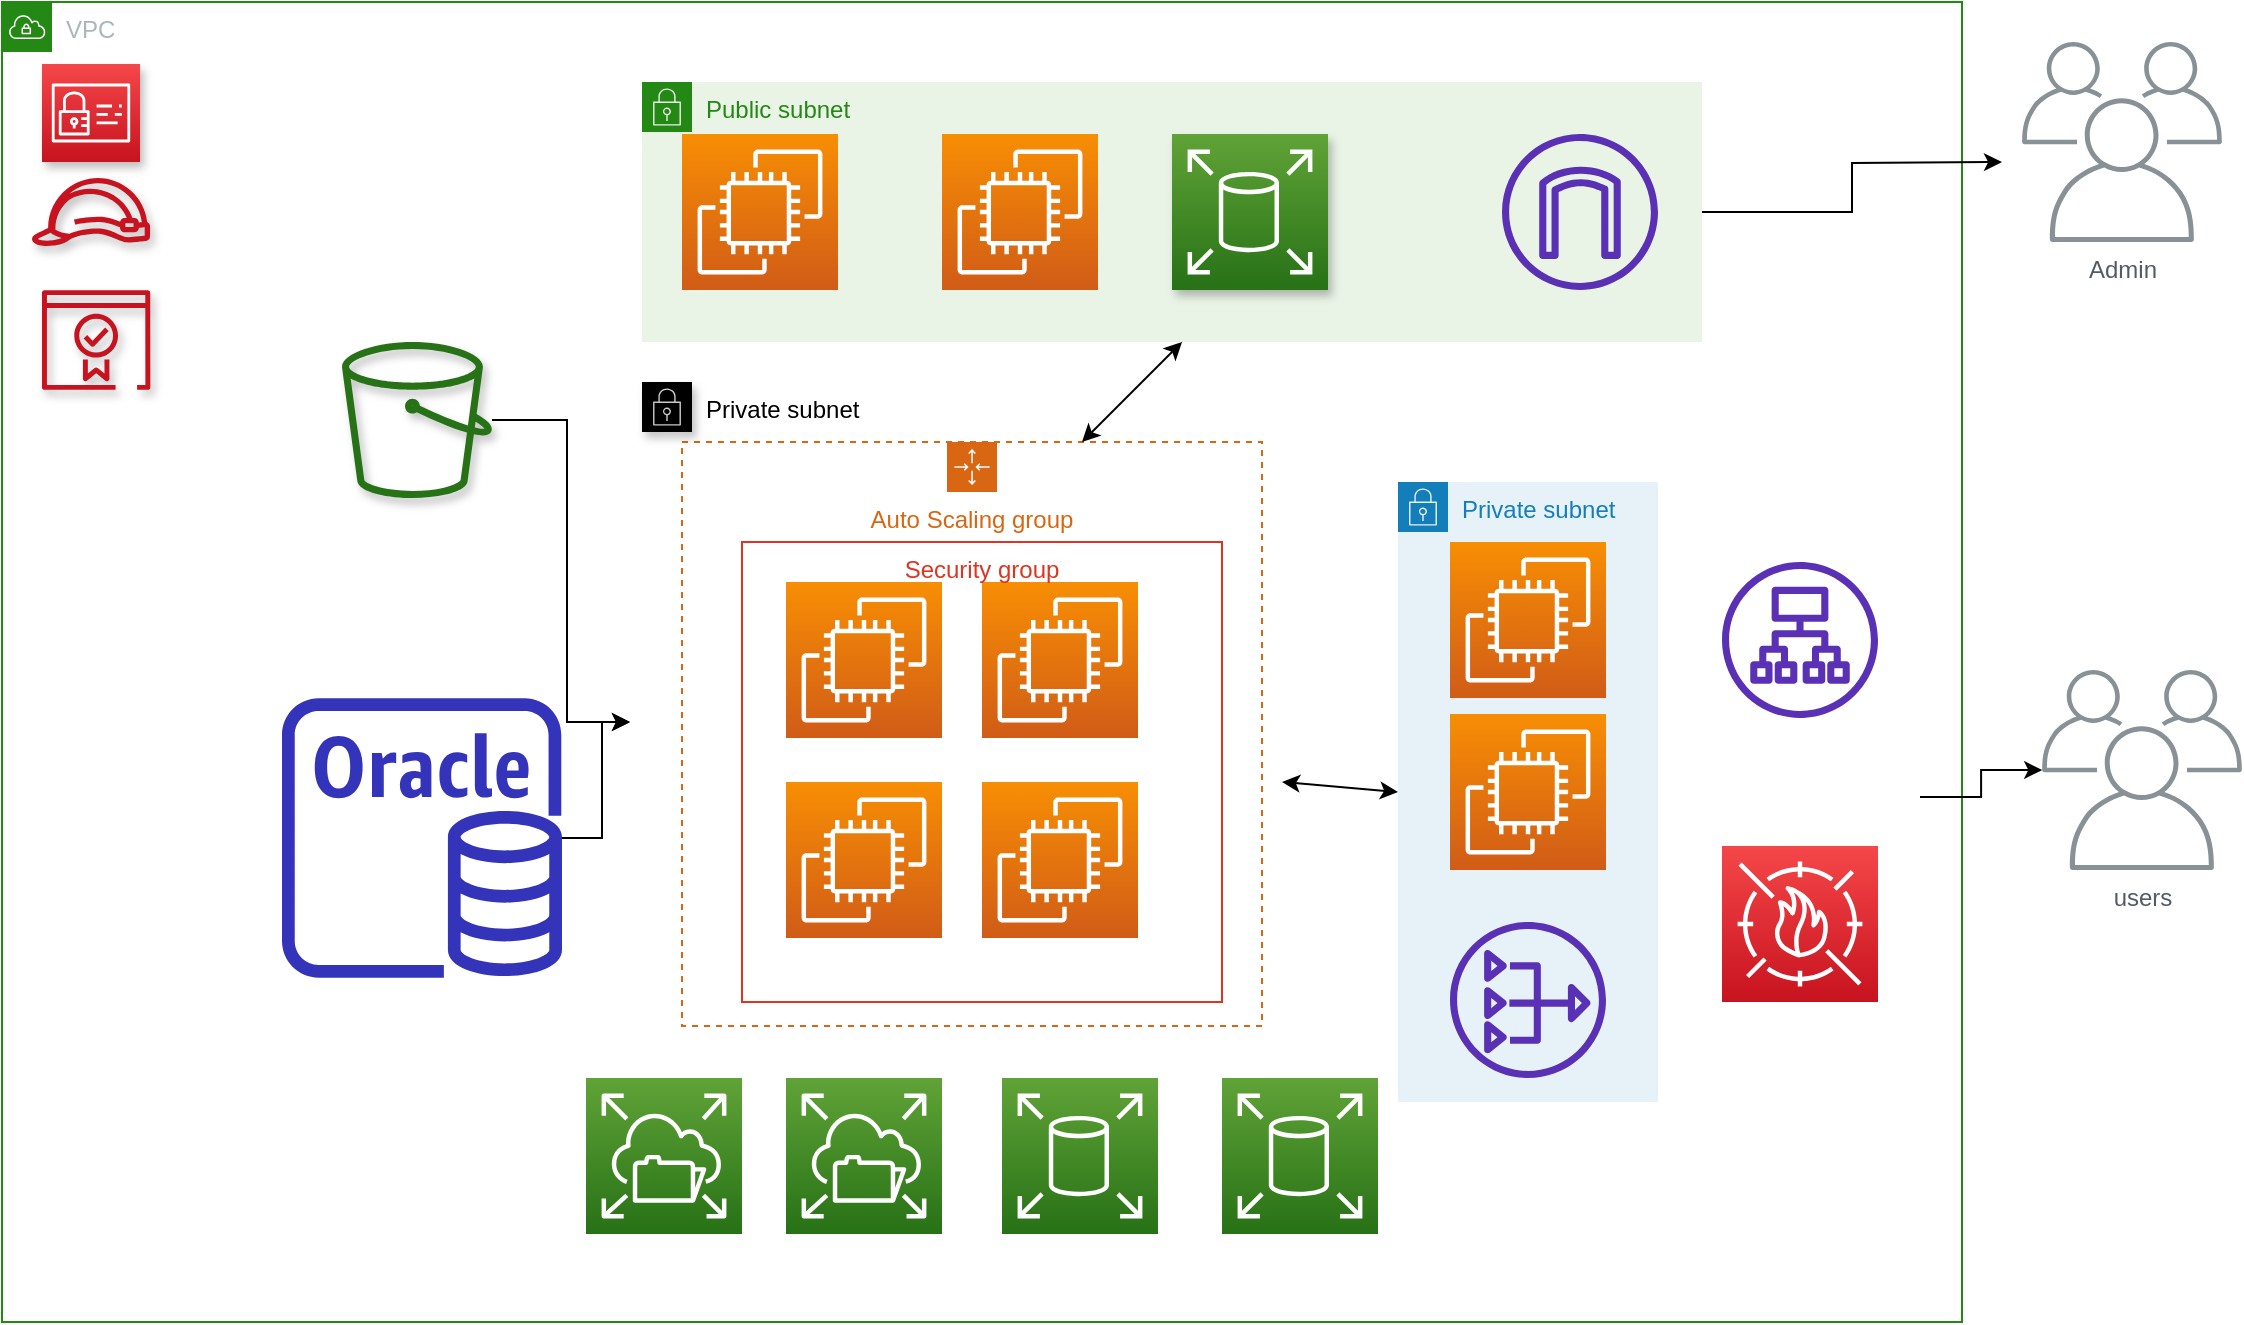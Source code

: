 <mxfile version="12.6.7" type="github"><diagram id="Ht1M8jgEwFfnCIfOTk4-" name="Page-1"><mxGraphModel dx="2591" dy="713" grid="1" gridSize="10" guides="1" tooltips="1" connect="1" arrows="1" fold="1" page="1" pageScale="1" pageWidth="1169" pageHeight="827" math="0" shadow="0"><root><mxCell id="0"/><mxCell id="1" parent="0"/><mxCell id="Ko8XrQ9eJLayzeyuAqE--26" value="VPC" style="points=[[0,0],[0.25,0],[0.5,0],[0.75,0],[1,0],[1,0.25],[1,0.5],[1,0.75],[1,1],[0.75,1],[0.5,1],[0.25,1],[0,1],[0,0.75],[0,0.5],[0,0.25]];outlineConnect=0;gradientColor=none;html=1;whiteSpace=wrap;fontSize=12;fontStyle=0;shape=mxgraph.aws4.group;grIcon=mxgraph.aws4.group_vpc;strokeColor=#248814;fillColor=none;verticalAlign=top;align=left;spacingLeft=30;fontColor=#AAB7B8;dashed=0;" vertex="1" parent="1"><mxGeometry x="-40" y="230" width="980" height="660" as="geometry"/></mxCell><mxCell id="Ko8XrQ9eJLayzeyuAqE--69" style="edgeStyle=orthogonalEdgeStyle;rounded=0;orthogonalLoop=1;jettySize=auto;html=1;" edge="1" parent="1" source="Ko8XrQ9eJLayzeyuAqE--27"><mxGeometry relative="1" as="geometry"><mxPoint x="960" y="310" as="targetPoint"/></mxGeometry></mxCell><mxCell id="Ko8XrQ9eJLayzeyuAqE--27" value="Public subnet" style="points=[[0,0],[0.25,0],[0.5,0],[0.75,0],[1,0],[1,0.25],[1,0.5],[1,0.75],[1,1],[0.75,1],[0.5,1],[0.25,1],[0,1],[0,0.75],[0,0.5],[0,0.25]];outlineConnect=0;gradientColor=none;html=1;whiteSpace=wrap;fontSize=12;fontStyle=0;shape=mxgraph.aws4.group;grIcon=mxgraph.aws4.group_security_group;grStroke=0;strokeColor=#248814;fillColor=#E9F3E6;verticalAlign=top;align=left;spacingLeft=30;fontColor=#248814;dashed=0;" vertex="1" parent="1"><mxGeometry x="280" y="270" width="530" height="130" as="geometry"/></mxCell><mxCell id="Ko8XrQ9eJLayzeyuAqE--29" value="" style="outlineConnect=0;fontColor=#232F3E;gradientColor=#F78E04;gradientDirection=north;fillColor=#D05C17;strokeColor=#ffffff;dashed=0;verticalLabelPosition=bottom;verticalAlign=top;align=center;html=1;fontSize=12;fontStyle=0;aspect=fixed;shape=mxgraph.aws4.resourceIcon;resIcon=mxgraph.aws4.ec2;" vertex="1" parent="1"><mxGeometry x="300" y="296" width="78" height="78" as="geometry"/></mxCell><mxCell id="Ko8XrQ9eJLayzeyuAqE--30" value="" style="outlineConnect=0;fontColor=#232F3E;gradientColor=#F78E04;gradientDirection=north;fillColor=#D05C17;strokeColor=#ffffff;dashed=0;verticalLabelPosition=bottom;verticalAlign=top;align=center;html=1;fontSize=12;fontStyle=0;aspect=fixed;shape=mxgraph.aws4.resourceIcon;resIcon=mxgraph.aws4.ec2;" vertex="1" parent="1"><mxGeometry x="430" y="296" width="78" height="78" as="geometry"/></mxCell><mxCell id="Ko8XrQ9eJLayzeyuAqE--32" value="" style="outlineConnect=0;fontColor=#232F3E;gradientColor=none;fillColor=#5A30B5;strokeColor=none;dashed=0;verticalLabelPosition=bottom;verticalAlign=top;align=center;html=1;fontSize=12;fontStyle=0;aspect=fixed;pointerEvents=1;shape=mxgraph.aws4.internet_gateway;" vertex="1" parent="1"><mxGeometry x="710" y="296" width="78" height="78" as="geometry"/></mxCell><mxCell id="Ko8XrQ9eJLayzeyuAqE--33" value="" style="outlineConnect=0;fontColor=#232F3E;gradientColor=#F78E04;gradientDirection=north;fillColor=#D05C17;strokeColor=#ffffff;dashed=0;verticalLabelPosition=bottom;verticalAlign=top;align=center;html=1;fontSize=12;fontStyle=0;aspect=fixed;shape=mxgraph.aws4.resourceIcon;resIcon=mxgraph.aws4.ec2;" vertex="1" parent="1"><mxGeometry x="352" y="520" width="78" height="78" as="geometry"/></mxCell><mxCell id="Ko8XrQ9eJLayzeyuAqE--34" value="" style="outlineConnect=0;fontColor=#232F3E;gradientColor=#F78E04;gradientDirection=north;fillColor=#D05C17;strokeColor=#ffffff;dashed=0;verticalLabelPosition=bottom;verticalAlign=top;align=center;html=1;fontSize=12;fontStyle=0;aspect=fixed;shape=mxgraph.aws4.resourceIcon;resIcon=mxgraph.aws4.ec2;" vertex="1" parent="1"><mxGeometry x="450" y="520" width="78" height="78" as="geometry"/></mxCell><mxCell id="Ko8XrQ9eJLayzeyuAqE--35" value="" style="outlineConnect=0;fontColor=#232F3E;gradientColor=#F78E04;gradientDirection=north;fillColor=#D05C17;strokeColor=#ffffff;dashed=0;verticalLabelPosition=bottom;verticalAlign=top;align=center;html=1;fontSize=12;fontStyle=0;aspect=fixed;shape=mxgraph.aws4.resourceIcon;resIcon=mxgraph.aws4.ec2;" vertex="1" parent="1"><mxGeometry x="352" y="620" width="78" height="78" as="geometry"/></mxCell><mxCell id="Ko8XrQ9eJLayzeyuAqE--36" value="" style="outlineConnect=0;fontColor=#232F3E;gradientColor=#F78E04;gradientDirection=north;fillColor=#D05C17;strokeColor=#ffffff;dashed=0;verticalLabelPosition=bottom;verticalAlign=top;align=center;html=1;fontSize=12;fontStyle=0;aspect=fixed;shape=mxgraph.aws4.resourceIcon;resIcon=mxgraph.aws4.ec2;" vertex="1" parent="1"><mxGeometry x="450" y="620" width="78" height="78" as="geometry"/></mxCell><mxCell id="Ko8XrQ9eJLayzeyuAqE--41" value="Private subnet" style="points=[[0,0],[0.25,0],[0.5,0],[0.75,0],[1,0],[1,0.25],[1,0.5],[1,0.75],[1,1],[0.75,1],[0.5,1],[0.25,1],[0,1],[0,0.75],[0,0.5],[0,0.25]];outlineConnect=0;gradientColor=none;html=1;whiteSpace=wrap;fontSize=12;fontStyle=0;shape=mxgraph.aws4.group;grIcon=mxgraph.aws4.group_security_group;grStroke=0;strokeColor=#147EBA;fillColor=#E6F2F8;verticalAlign=top;align=left;spacingLeft=30;fontColor=#147EBA;dashed=0;" vertex="1" parent="1"><mxGeometry x="658" y="470" width="130" height="310" as="geometry"/></mxCell><mxCell id="Ko8XrQ9eJLayzeyuAqE--42" value="" style="outlineConnect=0;fontColor=#232F3E;gradientColor=#F78E04;gradientDirection=north;fillColor=#D05C17;strokeColor=#ffffff;dashed=0;verticalLabelPosition=bottom;verticalAlign=top;align=center;html=1;fontSize=12;fontStyle=0;aspect=fixed;shape=mxgraph.aws4.resourceIcon;resIcon=mxgraph.aws4.ec2;" vertex="1" parent="1"><mxGeometry x="684" y="500" width="78" height="78" as="geometry"/></mxCell><mxCell id="Ko8XrQ9eJLayzeyuAqE--43" value="" style="outlineConnect=0;fontColor=#232F3E;gradientColor=#F78E04;gradientDirection=north;fillColor=#D05C17;strokeColor=#ffffff;dashed=0;verticalLabelPosition=bottom;verticalAlign=top;align=center;html=1;fontSize=12;fontStyle=0;aspect=fixed;shape=mxgraph.aws4.resourceIcon;resIcon=mxgraph.aws4.ec2;" vertex="1" parent="1"><mxGeometry x="684" y="586" width="78" height="78" as="geometry"/></mxCell><mxCell id="Ko8XrQ9eJLayzeyuAqE--44" value="" style="outlineConnect=0;fontColor=#232F3E;gradientColor=none;fillColor=#5A30B5;strokeColor=none;dashed=0;verticalLabelPosition=bottom;verticalAlign=top;align=center;html=1;fontSize=12;fontStyle=0;aspect=fixed;pointerEvents=1;shape=mxgraph.aws4.nat_gateway;" vertex="1" parent="1"><mxGeometry x="684" y="690" width="78" height="78" as="geometry"/></mxCell><mxCell id="Ko8XrQ9eJLayzeyuAqE--45" value="" style="outlineConnect=0;fontColor=#232F3E;gradientColor=none;fillColor=#5A30B5;strokeColor=none;dashed=0;verticalLabelPosition=bottom;verticalAlign=top;align=center;html=1;fontSize=12;fontStyle=0;aspect=fixed;pointerEvents=1;shape=mxgraph.aws4.application_load_balancer;" vertex="1" parent="1"><mxGeometry x="820" y="510" width="78" height="78" as="geometry"/></mxCell><mxCell id="Ko8XrQ9eJLayzeyuAqE--46" value="" style="outlineConnect=0;fontColor=#232F3E;gradientColor=#F54749;gradientDirection=north;fillColor=#C7131F;strokeColor=#ffffff;dashed=0;verticalLabelPosition=bottom;verticalAlign=top;align=center;html=1;fontSize=12;fontStyle=0;aspect=fixed;shape=mxgraph.aws4.resourceIcon;resIcon=mxgraph.aws4.waf;" vertex="1" parent="1"><mxGeometry x="820" y="652" width="78" height="78" as="geometry"/></mxCell><mxCell id="Ko8XrQ9eJLayzeyuAqE--47" value="Security group" style="fillColor=none;strokeColor=#DD3522;verticalAlign=top;fontStyle=0;fontColor=#DD3522;" vertex="1" parent="1"><mxGeometry x="330" y="500" width="240" height="230" as="geometry"/></mxCell><mxCell id="Ko8XrQ9eJLayzeyuAqE--48" value="Auto Scaling group" style="points=[[0,0],[0.25,0],[0.5,0],[0.75,0],[1,0],[1,0.25],[1,0.5],[1,0.75],[1,1],[0.75,1],[0.5,1],[0.25,1],[0,1],[0,0.75],[0,0.5],[0,0.25]];outlineConnect=0;gradientColor=none;html=1;whiteSpace=wrap;fontSize=12;fontStyle=0;shape=mxgraph.aws4.groupCenter;grIcon=mxgraph.aws4.group_auto_scaling_group;grStroke=1;strokeColor=#D86613;fillColor=none;verticalAlign=top;align=center;fontColor=#D86613;dashed=1;spacingTop=25;" vertex="1" parent="1"><mxGeometry x="300" y="450" width="290" height="292" as="geometry"/></mxCell><mxCell id="Ko8XrQ9eJLayzeyuAqE--49" value="Private subnet" style="points=[[0,0],[0.25,0],[0.5,0],[0.75,0],[1,0],[1,0.25],[1,0.5],[1,0.75],[1,1],[0.75,1],[0.5,1],[0.25,1],[0,1],[0,0.75],[0,0.5],[0,0.25]];outlineConnect=0;html=1;whiteSpace=wrap;fontSize=12;fontStyle=0;shape=mxgraph.aws4.group;grIcon=mxgraph.aws4.group_security_group;grStroke=0;verticalAlign=top;align=left;spacingLeft=30;shadow=1;gradientColor=none;fillColor=none;perimeterSpacing=6;strokeWidth=100;" vertex="1" parent="1"><mxGeometry x="280" y="420" width="330" height="340" as="geometry"/></mxCell><mxCell id="Ko8XrQ9eJLayzeyuAqE--50" value="users" style="outlineConnect=0;gradientColor=none;fontColor=#545B64;strokeColor=none;fillColor=#879196;dashed=0;verticalLabelPosition=bottom;verticalAlign=top;align=center;html=1;fontSize=12;fontStyle=0;aspect=fixed;shape=mxgraph.aws4.illustration_users;pointerEvents=1;shadow=0;" vertex="1" parent="1"><mxGeometry x="980" y="564" width="100" height="100" as="geometry"/></mxCell><mxCell id="Ko8XrQ9eJLayzeyuAqE--51" value="Admin" style="outlineConnect=0;gradientColor=none;fontColor=#545B64;strokeColor=none;fillColor=#879196;dashed=0;verticalLabelPosition=bottom;verticalAlign=top;align=center;html=1;fontSize=12;fontStyle=0;aspect=fixed;shape=mxgraph.aws4.illustration_users;pointerEvents=1;shadow=0;" vertex="1" parent="1"><mxGeometry x="970" y="250" width="100" height="100" as="geometry"/></mxCell><mxCell id="Ko8XrQ9eJLayzeyuAqE--56" value="" style="outlineConnect=0;fontColor=#232F3E;gradientColor=#60A337;gradientDirection=north;fillColor=#277116;strokeColor=#ffffff;dashed=0;verticalLabelPosition=bottom;verticalAlign=top;align=center;html=1;fontSize=12;fontStyle=0;aspect=fixed;shape=mxgraph.aws4.resourceIcon;resIcon=mxgraph.aws4.elastic_file_system;shadow=0;" vertex="1" parent="1"><mxGeometry x="252" y="768" width="78" height="78" as="geometry"/></mxCell><mxCell id="Ko8XrQ9eJLayzeyuAqE--68" style="edgeStyle=orthogonalEdgeStyle;rounded=0;orthogonalLoop=1;jettySize=auto;html=1;" edge="1" parent="1" source="Ko8XrQ9eJLayzeyuAqE--59" target="Ko8XrQ9eJLayzeyuAqE--50"><mxGeometry relative="1" as="geometry"/></mxCell><mxCell id="Ko8XrQ9eJLayzeyuAqE--59" value="" style="rounded=0;whiteSpace=wrap;html=1;shadow=1;strokeColor=#1000;fillColor=none;gradientColor=none;" vertex="1" parent="1"><mxGeometry x="799" y="495" width="120" height="265" as="geometry"/></mxCell><mxCell id="Ko8XrQ9eJLayzeyuAqE--60" value="" style="outlineConnect=0;fontColor=#232F3E;gradientColor=#60A337;gradientDirection=north;fillColor=#277116;strokeColor=#ffffff;dashed=0;verticalLabelPosition=bottom;verticalAlign=top;align=center;html=1;fontSize=12;fontStyle=0;aspect=fixed;shape=mxgraph.aws4.resourceIcon;resIcon=mxgraph.aws4.elastic_file_system;shadow=0;" vertex="1" parent="1"><mxGeometry x="352" y="768" width="78" height="78" as="geometry"/></mxCell><mxCell id="Ko8XrQ9eJLayzeyuAqE--61" value="" style="outlineConnect=0;fontColor=#232F3E;gradientColor=#60A337;gradientDirection=north;fillColor=#277116;strokeColor=#ffffff;dashed=0;verticalLabelPosition=bottom;verticalAlign=top;align=center;html=1;fontSize=12;fontStyle=0;aspect=fixed;shape=mxgraph.aws4.resourceIcon;resIcon=mxgraph.aws4.elastic_block_store;shadow=0;" vertex="1" parent="1"><mxGeometry x="460" y="768" width="78" height="78" as="geometry"/></mxCell><mxCell id="Ko8XrQ9eJLayzeyuAqE--62" value="" style="outlineConnect=0;fontColor=#232F3E;gradientColor=#60A337;gradientDirection=north;fillColor=#277116;strokeColor=#ffffff;dashed=0;verticalLabelPosition=bottom;verticalAlign=top;align=center;html=1;fontSize=12;fontStyle=0;aspect=fixed;shape=mxgraph.aws4.resourceIcon;resIcon=mxgraph.aws4.elastic_block_store;shadow=0;" vertex="1" parent="1"><mxGeometry x="570" y="768" width="78" height="78" as="geometry"/></mxCell><mxCell id="Ko8XrQ9eJLayzeyuAqE--67" style="edgeStyle=orthogonalEdgeStyle;rounded=0;orthogonalLoop=1;jettySize=auto;html=1;" edge="1" parent="1" source="Ko8XrQ9eJLayzeyuAqE--63" target="Ko8XrQ9eJLayzeyuAqE--49"><mxGeometry relative="1" as="geometry"/></mxCell><mxCell id="Ko8XrQ9eJLayzeyuAqE--63" value="" style="outlineConnect=0;fontColor=#232F3E;gradientColor=none;fillColor=#3334B9;strokeColor=none;dashed=0;verticalLabelPosition=bottom;verticalAlign=top;align=center;html=1;fontSize=12;fontStyle=0;aspect=fixed;pointerEvents=1;shape=mxgraph.aws4.rds_oracle_instance;shadow=0;" vertex="1" parent="1"><mxGeometry x="100" y="578" width="140" height="140" as="geometry"/></mxCell><mxCell id="Ko8XrQ9eJLayzeyuAqE--64" value="" style="outlineConnect=0;fontColor=#232F3E;gradientColor=#60A337;gradientDirection=north;fillColor=#277116;strokeColor=#ffffff;dashed=0;verticalLabelPosition=bottom;verticalAlign=top;align=center;html=1;fontSize=12;fontStyle=0;aspect=fixed;shape=mxgraph.aws4.resourceIcon;resIcon=mxgraph.aws4.elastic_block_store;shadow=1;" vertex="1" parent="1"><mxGeometry x="545" y="296" width="78" height="78" as="geometry"/></mxCell><mxCell id="Ko8XrQ9eJLayzeyuAqE--66" style="edgeStyle=orthogonalEdgeStyle;rounded=0;orthogonalLoop=1;jettySize=auto;html=1;" edge="1" parent="1" source="Ko8XrQ9eJLayzeyuAqE--65" target="Ko8XrQ9eJLayzeyuAqE--49"><mxGeometry relative="1" as="geometry"/></mxCell><mxCell id="Ko8XrQ9eJLayzeyuAqE--65" value="" style="outlineConnect=0;fontColor=#232F3E;gradientColor=none;fillColor=#277116;strokeColor=none;dashed=0;verticalLabelPosition=bottom;verticalAlign=top;align=center;html=1;fontSize=12;fontStyle=0;aspect=fixed;pointerEvents=1;shape=mxgraph.aws4.bucket;shadow=1;" vertex="1" parent="1"><mxGeometry x="130" y="400" width="75" height="78" as="geometry"/></mxCell><mxCell id="Ko8XrQ9eJLayzeyuAqE--73" value="" style="endArrow=classic;startArrow=classic;html=1;" edge="1" parent="1"><mxGeometry width="50" height="50" relative="1" as="geometry"><mxPoint x="500" y="450" as="sourcePoint"/><mxPoint x="550" y="400" as="targetPoint"/></mxGeometry></mxCell><mxCell id="Ko8XrQ9eJLayzeyuAqE--74" value="" style="endArrow=classic;startArrow=classic;html=1;entryX=0;entryY=0.5;entryDx=0;entryDy=0;" edge="1" parent="1" target="Ko8XrQ9eJLayzeyuAqE--41"><mxGeometry width="50" height="50" relative="1" as="geometry"><mxPoint x="600" y="620" as="sourcePoint"/><mxPoint x="650" y="570" as="targetPoint"/></mxGeometry></mxCell><mxCell id="Ko8XrQ9eJLayzeyuAqE--77" value="" style="outlineConnect=0;fontColor=#232F3E;gradientColor=#F54749;gradientDirection=north;fillColor=#C7131F;strokeColor=#ffffff;dashed=0;verticalLabelPosition=bottom;verticalAlign=top;align=center;html=1;fontSize=12;fontStyle=0;aspect=fixed;shape=mxgraph.aws4.resourceIcon;resIcon=mxgraph.aws4.identity_and_access_management;shadow=1;" vertex="1" parent="1"><mxGeometry x="-20" y="261" width="49" height="49" as="geometry"/></mxCell><mxCell id="Ko8XrQ9eJLayzeyuAqE--78" value="" style="outlineConnect=0;fontColor=#232F3E;gradientColor=none;fillColor=#C7131F;strokeColor=none;dashed=0;verticalLabelPosition=bottom;verticalAlign=top;align=center;html=1;fontSize=12;fontStyle=0;aspect=fixed;pointerEvents=1;shape=mxgraph.aws4.role;shadow=1;" vertex="1" parent="1"><mxGeometry x="-25.64" y="318" width="60.27" height="34" as="geometry"/></mxCell><mxCell id="Ko8XrQ9eJLayzeyuAqE--79" value="" style="outlineConnect=0;fontColor=#232F3E;gradientColor=none;fillColor=#C7131F;strokeColor=none;dashed=0;verticalLabelPosition=bottom;verticalAlign=top;align=center;html=1;fontSize=12;fontStyle=0;aspect=fixed;pointerEvents=1;shape=mxgraph.aws4.certificate_manager_2;shadow=1;" vertex="1" parent="1"><mxGeometry x="-20" y="374" width="54.17" height="50" as="geometry"/></mxCell></root></mxGraphModel></diagram></mxfile>